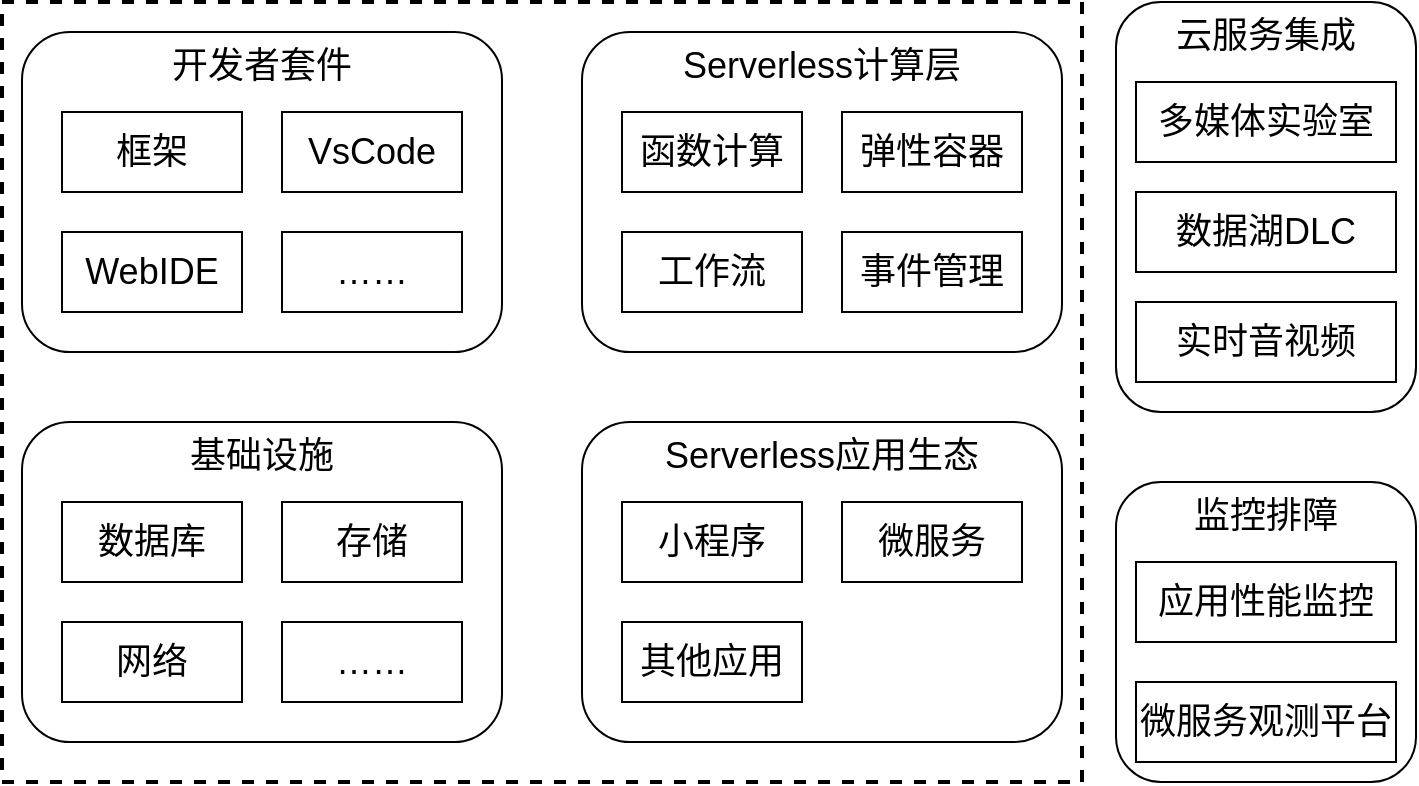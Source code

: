 <mxfile version="20.6.0" type="github">
  <diagram id="tyFv51uV3bvCRRzFF4Hj" name="第 1 页">
    <mxGraphModel dx="1038" dy="579" grid="1" gridSize="10" guides="1" tooltips="1" connect="1" arrows="1" fold="1" page="1" pageScale="1" pageWidth="827" pageHeight="1169" math="0" shadow="0">
      <root>
        <mxCell id="0" />
        <mxCell id="1" parent="0" />
        <mxCell id="9Kxuzo-DuBGAgX137Rfp-1" value="云服务集成" style="rounded=1;whiteSpace=wrap;html=1;fontSize=18;verticalAlign=top;" vertex="1" parent="1">
          <mxGeometry x="697" y="490" width="150" height="205" as="geometry" />
        </mxCell>
        <mxCell id="9Kxuzo-DuBGAgX137Rfp-2" value="" style="rounded=0;whiteSpace=wrap;html=1;fontSize=18;fillColor=none;dashed=1;strokeWidth=2;" vertex="1" parent="1">
          <mxGeometry x="140" y="490" width="540" height="390" as="geometry" />
        </mxCell>
        <mxCell id="9Kxuzo-DuBGAgX137Rfp-3" value="c" style="group" vertex="1" connectable="0" parent="1">
          <mxGeometry x="430" y="505" width="240" height="160" as="geometry" />
        </mxCell>
        <mxCell id="9Kxuzo-DuBGAgX137Rfp-4" value="Serverless计算层" style="rounded=1;whiteSpace=wrap;html=1;fontSize=18;verticalAlign=top;" vertex="1" parent="9Kxuzo-DuBGAgX137Rfp-3">
          <mxGeometry width="240" height="160" as="geometry" />
        </mxCell>
        <mxCell id="9Kxuzo-DuBGAgX137Rfp-5" value="函数计算" style="rounded=0;whiteSpace=wrap;html=1;fontSize=18;" vertex="1" parent="9Kxuzo-DuBGAgX137Rfp-3">
          <mxGeometry x="20" y="40" width="90" height="40" as="geometry" />
        </mxCell>
        <mxCell id="9Kxuzo-DuBGAgX137Rfp-6" value="弹性容器" style="rounded=0;whiteSpace=wrap;html=1;fontSize=18;" vertex="1" parent="9Kxuzo-DuBGAgX137Rfp-3">
          <mxGeometry x="130" y="40" width="90" height="40" as="geometry" />
        </mxCell>
        <mxCell id="9Kxuzo-DuBGAgX137Rfp-7" value="工作流" style="rounded=0;whiteSpace=wrap;html=1;fontSize=18;" vertex="1" parent="9Kxuzo-DuBGAgX137Rfp-3">
          <mxGeometry x="20" y="100" width="90" height="40" as="geometry" />
        </mxCell>
        <mxCell id="9Kxuzo-DuBGAgX137Rfp-8" value="事件管理" style="rounded=0;whiteSpace=wrap;html=1;fontSize=18;" vertex="1" parent="9Kxuzo-DuBGAgX137Rfp-3">
          <mxGeometry x="130" y="100" width="90" height="40" as="geometry" />
        </mxCell>
        <mxCell id="9Kxuzo-DuBGAgX137Rfp-9" value="" style="group" vertex="1" connectable="0" parent="1">
          <mxGeometry x="150" y="700" width="240" height="160" as="geometry" />
        </mxCell>
        <mxCell id="9Kxuzo-DuBGAgX137Rfp-10" value="基础设施" style="rounded=1;whiteSpace=wrap;html=1;fontSize=18;verticalAlign=top;" vertex="1" parent="9Kxuzo-DuBGAgX137Rfp-9">
          <mxGeometry width="240" height="160" as="geometry" />
        </mxCell>
        <mxCell id="9Kxuzo-DuBGAgX137Rfp-11" value="数据库" style="rounded=0;whiteSpace=wrap;html=1;fontSize=18;" vertex="1" parent="9Kxuzo-DuBGAgX137Rfp-9">
          <mxGeometry x="20" y="40" width="90" height="40" as="geometry" />
        </mxCell>
        <mxCell id="9Kxuzo-DuBGAgX137Rfp-12" value="存储" style="rounded=0;whiteSpace=wrap;html=1;fontSize=18;" vertex="1" parent="9Kxuzo-DuBGAgX137Rfp-9">
          <mxGeometry x="130" y="40" width="90" height="40" as="geometry" />
        </mxCell>
        <mxCell id="9Kxuzo-DuBGAgX137Rfp-13" value="网络" style="rounded=0;whiteSpace=wrap;html=1;fontSize=18;" vertex="1" parent="9Kxuzo-DuBGAgX137Rfp-9">
          <mxGeometry x="20" y="100" width="90" height="40" as="geometry" />
        </mxCell>
        <mxCell id="9Kxuzo-DuBGAgX137Rfp-14" value="……" style="rounded=0;whiteSpace=wrap;html=1;fontSize=18;" vertex="1" parent="9Kxuzo-DuBGAgX137Rfp-9">
          <mxGeometry x="130" y="100" width="90" height="40" as="geometry" />
        </mxCell>
        <mxCell id="9Kxuzo-DuBGAgX137Rfp-15" value="" style="group" vertex="1" connectable="0" parent="1">
          <mxGeometry x="150" y="505" width="240" height="160" as="geometry" />
        </mxCell>
        <mxCell id="9Kxuzo-DuBGAgX137Rfp-16" value="开发者套件" style="rounded=1;whiteSpace=wrap;html=1;fontSize=18;verticalAlign=top;" vertex="1" parent="9Kxuzo-DuBGAgX137Rfp-15">
          <mxGeometry width="240" height="160" as="geometry" />
        </mxCell>
        <mxCell id="9Kxuzo-DuBGAgX137Rfp-17" value="框架" style="rounded=0;whiteSpace=wrap;html=1;fontSize=18;" vertex="1" parent="9Kxuzo-DuBGAgX137Rfp-15">
          <mxGeometry x="20" y="40" width="90" height="40" as="geometry" />
        </mxCell>
        <mxCell id="9Kxuzo-DuBGAgX137Rfp-18" value="VsCode" style="rounded=0;whiteSpace=wrap;html=1;fontSize=18;" vertex="1" parent="9Kxuzo-DuBGAgX137Rfp-15">
          <mxGeometry x="130" y="40" width="90" height="40" as="geometry" />
        </mxCell>
        <mxCell id="9Kxuzo-DuBGAgX137Rfp-19" value="WebIDE" style="rounded=0;whiteSpace=wrap;html=1;fontSize=18;" vertex="1" parent="9Kxuzo-DuBGAgX137Rfp-15">
          <mxGeometry x="20" y="100" width="90" height="40" as="geometry" />
        </mxCell>
        <mxCell id="9Kxuzo-DuBGAgX137Rfp-20" value="……" style="rounded=0;whiteSpace=wrap;html=1;fontSize=18;" vertex="1" parent="9Kxuzo-DuBGAgX137Rfp-15">
          <mxGeometry x="130" y="100" width="90" height="40" as="geometry" />
        </mxCell>
        <mxCell id="9Kxuzo-DuBGAgX137Rfp-21" value="监控排障" style="rounded=1;whiteSpace=wrap;html=1;fontSize=18;verticalAlign=top;" vertex="1" parent="1">
          <mxGeometry x="697" y="730" width="150" height="150" as="geometry" />
        </mxCell>
        <mxCell id="9Kxuzo-DuBGAgX137Rfp-22" value="应用性能监控" style="rounded=0;whiteSpace=wrap;html=1;fontSize=18;" vertex="1" parent="1">
          <mxGeometry x="707" y="770" width="130" height="40" as="geometry" />
        </mxCell>
        <mxCell id="9Kxuzo-DuBGAgX137Rfp-23" value="微服务观测平台" style="rounded=0;whiteSpace=wrap;html=1;fontSize=18;" vertex="1" parent="1">
          <mxGeometry x="707" y="830" width="130" height="40" as="geometry" />
        </mxCell>
        <mxCell id="9Kxuzo-DuBGAgX137Rfp-24" value="多媒体实验室" style="rounded=0;whiteSpace=wrap;html=1;fontSize=18;" vertex="1" parent="1">
          <mxGeometry x="707" y="530" width="130" height="40" as="geometry" />
        </mxCell>
        <mxCell id="9Kxuzo-DuBGAgX137Rfp-25" value="数据湖DLC" style="rounded=0;whiteSpace=wrap;html=1;fontSize=18;" vertex="1" parent="1">
          <mxGeometry x="707" y="585" width="130" height="40" as="geometry" />
        </mxCell>
        <mxCell id="9Kxuzo-DuBGAgX137Rfp-26" value="实时音视频" style="rounded=0;whiteSpace=wrap;html=1;fontSize=18;" vertex="1" parent="1">
          <mxGeometry x="707" y="640" width="130" height="40" as="geometry" />
        </mxCell>
        <mxCell id="9Kxuzo-DuBGAgX137Rfp-27" value="Serverless应用生态" style="rounded=1;whiteSpace=wrap;html=1;fontSize=18;verticalAlign=top;" vertex="1" parent="1">
          <mxGeometry x="430" y="700" width="240" height="160" as="geometry" />
        </mxCell>
        <mxCell id="9Kxuzo-DuBGAgX137Rfp-28" value="小程序" style="rounded=0;whiteSpace=wrap;html=1;fontSize=18;" vertex="1" parent="1">
          <mxGeometry x="450" y="740" width="90" height="40" as="geometry" />
        </mxCell>
        <mxCell id="9Kxuzo-DuBGAgX137Rfp-29" value="微服务" style="rounded=0;whiteSpace=wrap;html=1;fontSize=18;" vertex="1" parent="1">
          <mxGeometry x="560" y="740" width="90" height="40" as="geometry" />
        </mxCell>
        <mxCell id="9Kxuzo-DuBGAgX137Rfp-30" value="其他应用" style="rounded=0;whiteSpace=wrap;html=1;fontSize=18;" vertex="1" parent="1">
          <mxGeometry x="450" y="800" width="90" height="40" as="geometry" />
        </mxCell>
      </root>
    </mxGraphModel>
  </diagram>
</mxfile>
